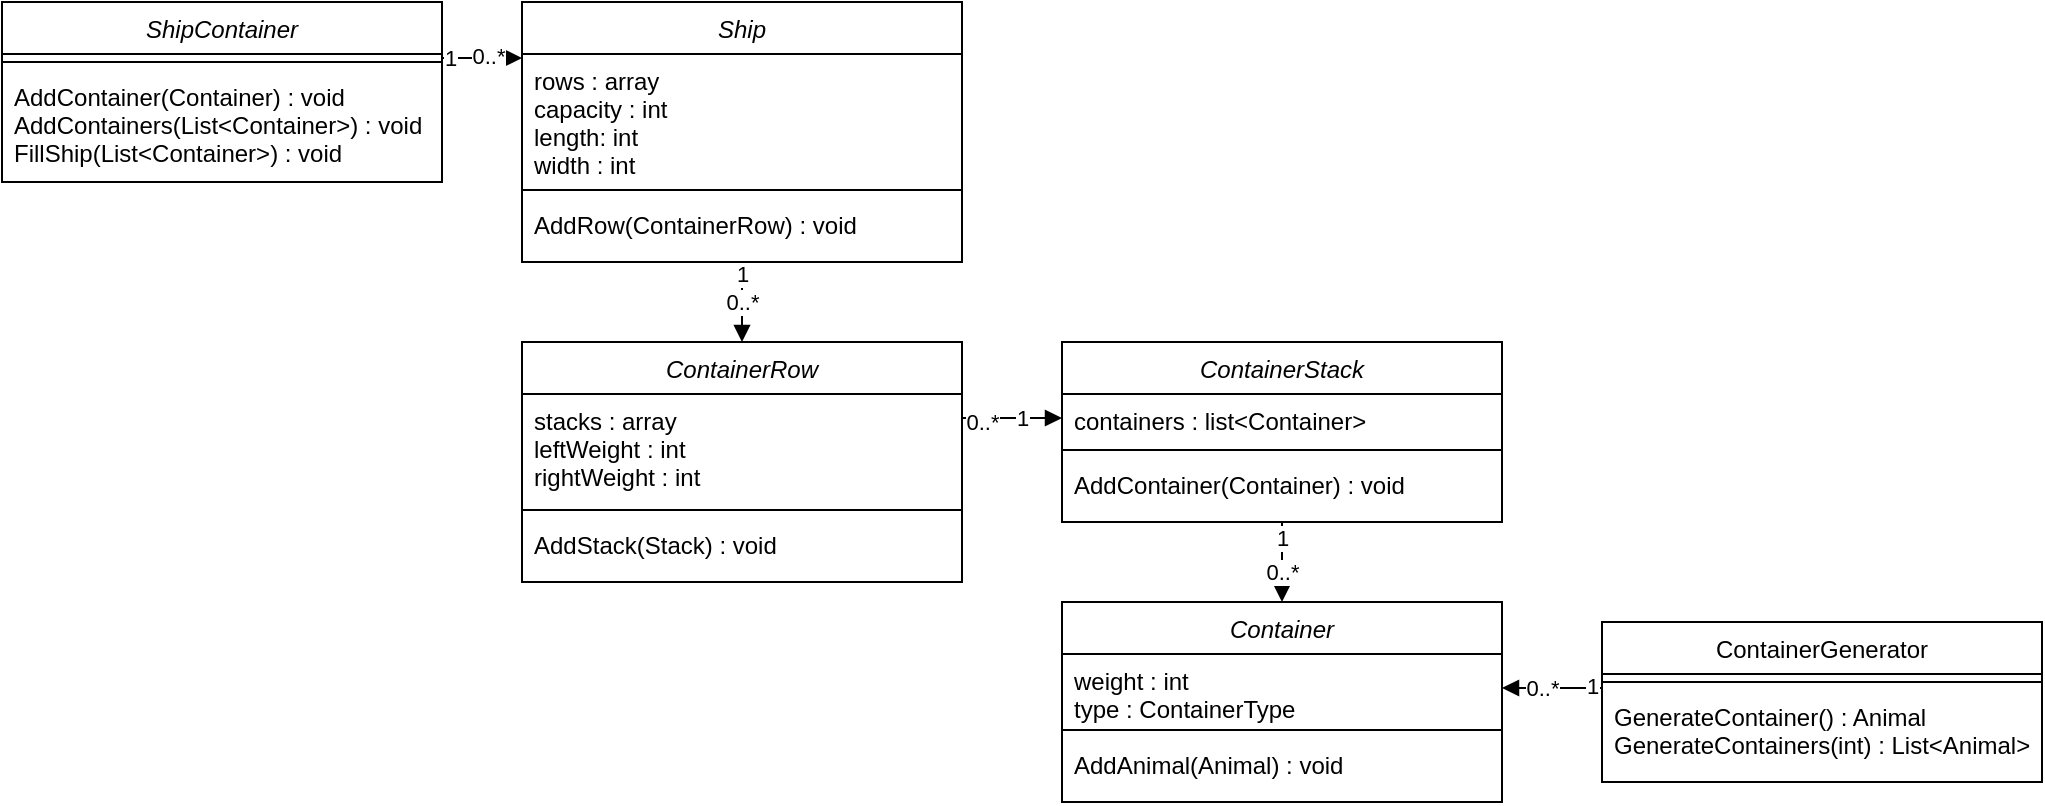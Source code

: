 <mxfile version="14.6.6" type="device"><diagram id="C5RBs43oDa-KdzZeNtuy" name="Page-1"><mxGraphModel dx="1185" dy="635" grid="1" gridSize="10" guides="1" tooltips="1" connect="1" arrows="1" fold="1" page="1" pageScale="1" pageWidth="827" pageHeight="1169" math="0" shadow="0"><root><mxCell id="WIyWlLk6GJQsqaUBKTNV-0"/><mxCell id="WIyWlLk6GJQsqaUBKTNV-1" parent="WIyWlLk6GJQsqaUBKTNV-0"/><mxCell id="QlmZOmE326NC4n41I5JW-0" value="Container" style="swimlane;fontStyle=2;align=center;verticalAlign=top;childLayout=stackLayout;horizontal=1;startSize=26;horizontalStack=0;resizeParent=1;resizeLast=0;collapsible=1;marginBottom=0;rounded=0;shadow=0;strokeWidth=1;" parent="WIyWlLk6GJQsqaUBKTNV-1" vertex="1"><mxGeometry x="620" y="350" width="220" height="100" as="geometry"><mxRectangle x="230" y="140" width="160" height="26" as="alternateBounds"/></mxGeometry></mxCell><mxCell id="QlmZOmE326NC4n41I5JW-1" value="weight : int&#10;type : ContainerType" style="text;align=left;verticalAlign=top;spacingLeft=4;spacingRight=4;overflow=hidden;rotatable=0;points=[[0,0.5],[1,0.5]];portConstraint=eastwest;rounded=0;shadow=0;html=0;" parent="QlmZOmE326NC4n41I5JW-0" vertex="1"><mxGeometry y="26" width="220" height="34" as="geometry"/></mxCell><mxCell id="QlmZOmE326NC4n41I5JW-2" value="" style="line;html=1;strokeWidth=1;align=left;verticalAlign=middle;spacingTop=-1;spacingLeft=3;spacingRight=3;rotatable=0;labelPosition=right;points=[];portConstraint=eastwest;" parent="QlmZOmE326NC4n41I5JW-0" vertex="1"><mxGeometry y="60" width="220" height="8" as="geometry"/></mxCell><mxCell id="QlmZOmE326NC4n41I5JW-3" value="AddAnimal(Animal) : void&#10;&#10;" style="text;align=left;verticalAlign=top;spacingLeft=4;spacingRight=4;overflow=hidden;rotatable=0;points=[[0,0.5],[1,0.5]];portConstraint=eastwest;" parent="QlmZOmE326NC4n41I5JW-0" vertex="1"><mxGeometry y="68" width="220" height="30" as="geometry"/></mxCell><mxCell id="dYA_umxG2OkxWhIqLz1A-15" style="edgeStyle=orthogonalEdgeStyle;rounded=0;orthogonalLoop=1;jettySize=auto;html=1;entryX=0.5;entryY=0;entryDx=0;entryDy=0;endArrow=block;endFill=1;" edge="1" parent="WIyWlLk6GJQsqaUBKTNV-1" source="QlmZOmE326NC4n41I5JW-4" target="dYA_umxG2OkxWhIqLz1A-0"><mxGeometry relative="1" as="geometry"/></mxCell><mxCell id="dYA_umxG2OkxWhIqLz1A-16" value="1" style="edgeLabel;html=1;align=center;verticalAlign=middle;resizable=0;points=[];" vertex="1" connectable="0" parent="dYA_umxG2OkxWhIqLz1A-15"><mxGeometry x="-0.701" relative="1" as="geometry"><mxPoint as="offset"/></mxGeometry></mxCell><mxCell id="dYA_umxG2OkxWhIqLz1A-17" value="0..*" style="edgeLabel;html=1;align=center;verticalAlign=middle;resizable=0;points=[];" vertex="1" connectable="0" parent="dYA_umxG2OkxWhIqLz1A-15"><mxGeometry x="0.309" relative="1" as="geometry"><mxPoint y="-6" as="offset"/></mxGeometry></mxCell><mxCell id="QlmZOmE326NC4n41I5JW-4" value="Ship" style="swimlane;fontStyle=2;align=center;verticalAlign=top;childLayout=stackLayout;horizontal=1;startSize=26;horizontalStack=0;resizeParent=1;resizeLast=0;collapsible=1;marginBottom=0;rounded=0;shadow=0;strokeWidth=1;" parent="WIyWlLk6GJQsqaUBKTNV-1" vertex="1"><mxGeometry x="350" y="50" width="220" height="130" as="geometry"><mxRectangle x="230" y="140" width="160" height="26" as="alternateBounds"/></mxGeometry></mxCell><mxCell id="QlmZOmE326NC4n41I5JW-17" value="rows : array&#10;capacity : int&#10;length: int&#10;width : int" style="text;align=left;verticalAlign=top;spacingLeft=4;spacingRight=4;overflow=hidden;rotatable=0;points=[[0,0.5],[1,0.5]];portConstraint=eastwest;" parent="QlmZOmE326NC4n41I5JW-4" vertex="1"><mxGeometry y="26" width="220" height="64" as="geometry"/></mxCell><mxCell id="QlmZOmE326NC4n41I5JW-6" value="" style="line;html=1;strokeWidth=1;align=left;verticalAlign=middle;spacingTop=-1;spacingLeft=3;spacingRight=3;rotatable=0;labelPosition=right;points=[];portConstraint=eastwest;" parent="QlmZOmE326NC4n41I5JW-4" vertex="1"><mxGeometry y="90" width="220" height="8" as="geometry"/></mxCell><mxCell id="QlmZOmE326NC4n41I5JW-7" value="AddRow(ContainerRow) : void" style="text;align=left;verticalAlign=top;spacingLeft=4;spacingRight=4;overflow=hidden;rotatable=0;points=[[0,0.5],[1,0.5]];portConstraint=eastwest;" parent="QlmZOmE326NC4n41I5JW-4" vertex="1"><mxGeometry y="98" width="220" height="32" as="geometry"/></mxCell><mxCell id="QlmZOmE326NC4n41I5JW-14" style="edgeStyle=orthogonalEdgeStyle;rounded=0;orthogonalLoop=1;jettySize=auto;html=1;endArrow=block;endFill=1;entryX=1;entryY=0.5;entryDx=0;entryDy=0;" parent="WIyWlLk6GJQsqaUBKTNV-1" source="QlmZOmE326NC4n41I5JW-11" edge="1" target="QlmZOmE326NC4n41I5JW-1"><mxGeometry relative="1" as="geometry"><mxPoint x="545" y="564" as="targetPoint"/><Array as="points"><mxPoint x="910" y="393"/><mxPoint x="910" y="393"/></Array></mxGeometry></mxCell><mxCell id="QlmZOmE326NC4n41I5JW-15" value="1" style="edgeLabel;html=1;align=center;verticalAlign=middle;resizable=0;points=[];" parent="QlmZOmE326NC4n41I5JW-14" vertex="1" connectable="0"><mxGeometry x="-0.789" y="-1" relative="1" as="geometry"><mxPoint as="offset"/></mxGeometry></mxCell><mxCell id="QlmZOmE326NC4n41I5JW-16" value="0..*" style="edgeLabel;html=1;align=center;verticalAlign=middle;resizable=0;points=[];" parent="QlmZOmE326NC4n41I5JW-14" vertex="1" connectable="0"><mxGeometry x="0.378" relative="1" as="geometry"><mxPoint x="4" as="offset"/></mxGeometry></mxCell><mxCell id="QlmZOmE326NC4n41I5JW-11" value="ContainerGenerator" style="swimlane;fontStyle=0;align=center;verticalAlign=top;childLayout=stackLayout;horizontal=1;startSize=26;horizontalStack=0;resizeParent=1;resizeLast=0;collapsible=1;marginBottom=0;rounded=0;shadow=0;strokeWidth=1;" parent="WIyWlLk6GJQsqaUBKTNV-1" vertex="1"><mxGeometry x="890" y="360" width="220" height="80" as="geometry"><mxRectangle x="340" y="380" width="170" height="26" as="alternateBounds"/></mxGeometry></mxCell><mxCell id="QlmZOmE326NC4n41I5JW-12" value="" style="line;html=1;strokeWidth=1;align=left;verticalAlign=middle;spacingTop=-1;spacingLeft=3;spacingRight=3;rotatable=0;labelPosition=right;points=[];portConstraint=eastwest;" parent="QlmZOmE326NC4n41I5JW-11" vertex="1"><mxGeometry y="26" width="220" height="8" as="geometry"/></mxCell><mxCell id="QlmZOmE326NC4n41I5JW-13" value="GenerateContainer() : Animal&#10;GenerateContainers(int) : List&lt;Animal&gt;" style="text;align=left;verticalAlign=top;spacingLeft=4;spacingRight=4;overflow=hidden;rotatable=0;points=[[0,0.5],[1,0.5]];portConstraint=eastwest;" parent="QlmZOmE326NC4n41I5JW-11" vertex="1"><mxGeometry y="34" width="220" height="46" as="geometry"/></mxCell><mxCell id="QlmZOmE326NC4n41I5JW-22" style="edgeStyle=orthogonalEdgeStyle;rounded=0;orthogonalLoop=1;jettySize=auto;html=1;endArrow=block;endFill=1;" parent="WIyWlLk6GJQsqaUBKTNV-1" source="QlmZOmE326NC4n41I5JW-18" edge="1"><mxGeometry relative="1" as="geometry"><mxPoint x="350" y="78" as="targetPoint"/><Array as="points"><mxPoint x="325" y="78"/><mxPoint x="325" y="78"/></Array></mxGeometry></mxCell><mxCell id="QlmZOmE326NC4n41I5JW-23" value="1" style="edgeLabel;html=1;align=center;verticalAlign=middle;resizable=0;points=[];" parent="QlmZOmE326NC4n41I5JW-22" vertex="1" connectable="0"><mxGeometry x="-0.791" relative="1" as="geometry"><mxPoint as="offset"/></mxGeometry></mxCell><mxCell id="QlmZOmE326NC4n41I5JW-24" value="0..*" style="edgeLabel;html=1;align=center;verticalAlign=middle;resizable=0;points=[];" parent="QlmZOmE326NC4n41I5JW-22" vertex="1" connectable="0"><mxGeometry x="0.205" y="1" relative="1" as="geometry"><mxPoint x="-1" as="offset"/></mxGeometry></mxCell><mxCell id="QlmZOmE326NC4n41I5JW-18" value="ShipContainer" style="swimlane;fontStyle=2;align=center;verticalAlign=top;childLayout=stackLayout;horizontal=1;startSize=26;horizontalStack=0;resizeParent=1;resizeLast=0;collapsible=1;marginBottom=0;rounded=0;shadow=0;strokeWidth=1;" parent="WIyWlLk6GJQsqaUBKTNV-1" vertex="1"><mxGeometry x="90" y="50" width="220" height="90" as="geometry"><mxRectangle x="230" y="140" width="160" height="26" as="alternateBounds"/></mxGeometry></mxCell><mxCell id="QlmZOmE326NC4n41I5JW-20" value="" style="line;html=1;strokeWidth=1;align=left;verticalAlign=middle;spacingTop=-1;spacingLeft=3;spacingRight=3;rotatable=0;labelPosition=right;points=[];portConstraint=eastwest;" parent="QlmZOmE326NC4n41I5JW-18" vertex="1"><mxGeometry y="26" width="220" height="8" as="geometry"/></mxCell><mxCell id="QlmZOmE326NC4n41I5JW-21" value="AddContainer(Container) : void&#10;AddContainers(List&lt;Container&gt;) : void&#10;FillShip(List&lt;Container&gt;) : void" style="text;align=left;verticalAlign=top;spacingLeft=4;spacingRight=4;overflow=hidden;rotatable=0;points=[[0,0.5],[1,0.5]];portConstraint=eastwest;" parent="QlmZOmE326NC4n41I5JW-18" vertex="1"><mxGeometry y="34" width="220" height="56" as="geometry"/></mxCell><mxCell id="dYA_umxG2OkxWhIqLz1A-0" value="ContainerRow" style="swimlane;fontStyle=2;align=center;verticalAlign=top;childLayout=stackLayout;horizontal=1;startSize=26;horizontalStack=0;resizeParent=1;resizeLast=0;collapsible=1;marginBottom=0;rounded=0;shadow=0;strokeWidth=1;" vertex="1" parent="WIyWlLk6GJQsqaUBKTNV-1"><mxGeometry x="350" y="220" width="220" height="120" as="geometry"><mxRectangle x="230" y="140" width="160" height="26" as="alternateBounds"/></mxGeometry></mxCell><mxCell id="dYA_umxG2OkxWhIqLz1A-1" value="stacks : array&#10;leftWeight : int&#10;rightWeight : int" style="text;align=left;verticalAlign=top;spacingLeft=4;spacingRight=4;overflow=hidden;rotatable=0;points=[[0,0.5],[1,0.5]];portConstraint=eastwest;" vertex="1" parent="dYA_umxG2OkxWhIqLz1A-0"><mxGeometry y="26" width="220" height="54" as="geometry"/></mxCell><mxCell id="dYA_umxG2OkxWhIqLz1A-2" value="" style="line;html=1;strokeWidth=1;align=left;verticalAlign=middle;spacingTop=-1;spacingLeft=3;spacingRight=3;rotatable=0;labelPosition=right;points=[];portConstraint=eastwest;" vertex="1" parent="dYA_umxG2OkxWhIqLz1A-0"><mxGeometry y="80" width="220" height="8" as="geometry"/></mxCell><mxCell id="dYA_umxG2OkxWhIqLz1A-3" value="AddStack(Stack) : void" style="text;align=left;verticalAlign=top;spacingLeft=4;spacingRight=4;overflow=hidden;rotatable=0;points=[[0,0.5],[1,0.5]];portConstraint=eastwest;" vertex="1" parent="dYA_umxG2OkxWhIqLz1A-0"><mxGeometry y="88" width="220" height="32" as="geometry"/></mxCell><mxCell id="dYA_umxG2OkxWhIqLz1A-8" style="edgeStyle=orthogonalEdgeStyle;rounded=0;orthogonalLoop=1;jettySize=auto;html=1;entryX=0.5;entryY=0;entryDx=0;entryDy=0;endArrow=block;endFill=1;" edge="1" parent="WIyWlLk6GJQsqaUBKTNV-1" source="dYA_umxG2OkxWhIqLz1A-4" target="QlmZOmE326NC4n41I5JW-0"><mxGeometry relative="1" as="geometry"/></mxCell><mxCell id="dYA_umxG2OkxWhIqLz1A-10" value="1" style="edgeLabel;html=1;align=center;verticalAlign=middle;resizable=0;points=[];" vertex="1" connectable="0" parent="dYA_umxG2OkxWhIqLz1A-8"><mxGeometry x="-0.763" y="-1" relative="1" as="geometry"><mxPoint x="1" y="3" as="offset"/></mxGeometry></mxCell><mxCell id="dYA_umxG2OkxWhIqLz1A-11" value="0..*" style="edgeLabel;html=1;align=center;verticalAlign=middle;resizable=0;points=[];" vertex="1" connectable="0" parent="dYA_umxG2OkxWhIqLz1A-8"><mxGeometry x="0.225" relative="1" as="geometry"><mxPoint as="offset"/></mxGeometry></mxCell><mxCell id="dYA_umxG2OkxWhIqLz1A-12" style="edgeStyle=orthogonalEdgeStyle;rounded=0;orthogonalLoop=1;jettySize=auto;html=1;endArrow=none;endFill=0;startArrow=block;startFill=1;" edge="1" parent="WIyWlLk6GJQsqaUBKTNV-1" source="dYA_umxG2OkxWhIqLz1A-4"><mxGeometry relative="1" as="geometry"><mxPoint x="570" y="258" as="targetPoint"/><Array as="points"><mxPoint x="580" y="258"/><mxPoint x="580" y="258"/></Array></mxGeometry></mxCell><mxCell id="dYA_umxG2OkxWhIqLz1A-13" value="1" style="edgeLabel;html=1;align=center;verticalAlign=middle;resizable=0;points=[];" vertex="1" connectable="0" parent="dYA_umxG2OkxWhIqLz1A-12"><mxGeometry x="-0.766" relative="1" as="geometry"><mxPoint x="-14" as="offset"/></mxGeometry></mxCell><mxCell id="dYA_umxG2OkxWhIqLz1A-14" value="0..*" style="edgeLabel;html=1;align=center;verticalAlign=middle;resizable=0;points=[];" vertex="1" connectable="0" parent="dYA_umxG2OkxWhIqLz1A-12"><mxGeometry x="0.727" y="2" relative="1" as="geometry"><mxPoint x="3" as="offset"/></mxGeometry></mxCell><mxCell id="dYA_umxG2OkxWhIqLz1A-4" value="ContainerStack" style="swimlane;fontStyle=2;align=center;verticalAlign=top;childLayout=stackLayout;horizontal=1;startSize=26;horizontalStack=0;resizeParent=1;resizeLast=0;collapsible=1;marginBottom=0;rounded=0;shadow=0;strokeWidth=1;" vertex="1" parent="WIyWlLk6GJQsqaUBKTNV-1"><mxGeometry x="620" y="220" width="220" height="90" as="geometry"><mxRectangle x="540" y="210" width="160" height="26" as="alternateBounds"/></mxGeometry></mxCell><mxCell id="dYA_umxG2OkxWhIqLz1A-5" value="containers : list&lt;Container&gt;" style="text;align=left;verticalAlign=top;spacingLeft=4;spacingRight=4;overflow=hidden;rotatable=0;points=[[0,0.5],[1,0.5]];portConstraint=eastwest;" vertex="1" parent="dYA_umxG2OkxWhIqLz1A-4"><mxGeometry y="26" width="220" height="24" as="geometry"/></mxCell><mxCell id="dYA_umxG2OkxWhIqLz1A-6" value="" style="line;html=1;strokeWidth=1;align=left;verticalAlign=middle;spacingTop=-1;spacingLeft=3;spacingRight=3;rotatable=0;labelPosition=right;points=[];portConstraint=eastwest;" vertex="1" parent="dYA_umxG2OkxWhIqLz1A-4"><mxGeometry y="50" width="220" height="8" as="geometry"/></mxCell><mxCell id="dYA_umxG2OkxWhIqLz1A-7" value="AddContainer(Container) : void" style="text;align=left;verticalAlign=top;spacingLeft=4;spacingRight=4;overflow=hidden;rotatable=0;points=[[0,0.5],[1,0.5]];portConstraint=eastwest;" vertex="1" parent="dYA_umxG2OkxWhIqLz1A-4"><mxGeometry y="58" width="220" height="32" as="geometry"/></mxCell></root></mxGraphModel></diagram></mxfile>